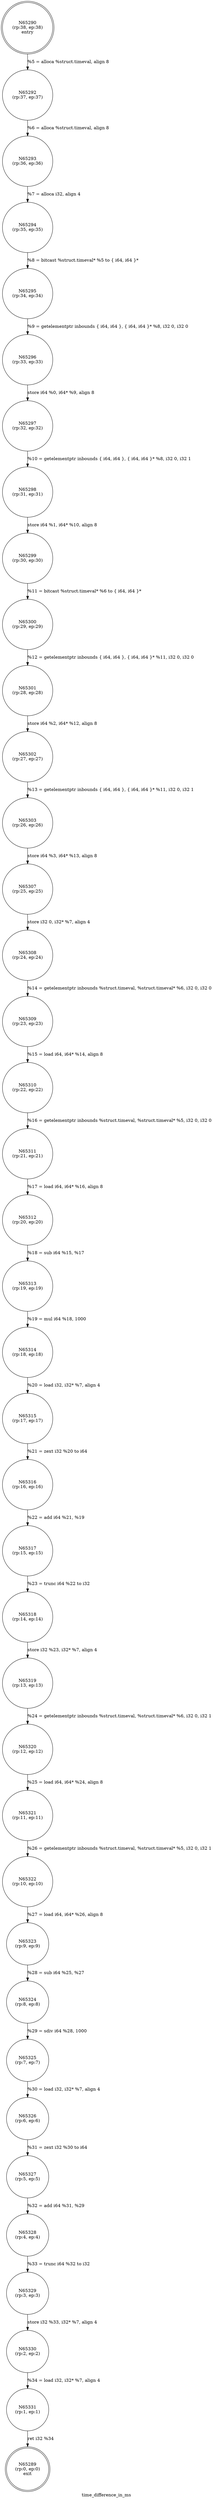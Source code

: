 digraph time_difference_in_ms {
label="time_difference_in_ms"
65289 [label="N65289\n(rp:0, ep:0)\nexit", shape="doublecircle"]
65290 [label="N65290\n(rp:38, ep:38)\nentry", shape="doublecircle"]
65290 -> 65292 [label="%5 = alloca %struct.timeval, align 8"]
65292 [label="N65292\n(rp:37, ep:37)", shape="circle"]
65292 -> 65293 [label="%6 = alloca %struct.timeval, align 8"]
65293 [label="N65293\n(rp:36, ep:36)", shape="circle"]
65293 -> 65294 [label="%7 = alloca i32, align 4"]
65294 [label="N65294\n(rp:35, ep:35)", shape="circle"]
65294 -> 65295 [label="%8 = bitcast %struct.timeval* %5 to { i64, i64 }*"]
65295 [label="N65295\n(rp:34, ep:34)", shape="circle"]
65295 -> 65296 [label="%9 = getelementptr inbounds { i64, i64 }, { i64, i64 }* %8, i32 0, i32 0"]
65296 [label="N65296\n(rp:33, ep:33)", shape="circle"]
65296 -> 65297 [label="store i64 %0, i64* %9, align 8"]
65297 [label="N65297\n(rp:32, ep:32)", shape="circle"]
65297 -> 65298 [label="%10 = getelementptr inbounds { i64, i64 }, { i64, i64 }* %8, i32 0, i32 1"]
65298 [label="N65298\n(rp:31, ep:31)", shape="circle"]
65298 -> 65299 [label="store i64 %1, i64* %10, align 8"]
65299 [label="N65299\n(rp:30, ep:30)", shape="circle"]
65299 -> 65300 [label="%11 = bitcast %struct.timeval* %6 to { i64, i64 }*"]
65300 [label="N65300\n(rp:29, ep:29)", shape="circle"]
65300 -> 65301 [label="%12 = getelementptr inbounds { i64, i64 }, { i64, i64 }* %11, i32 0, i32 0"]
65301 [label="N65301\n(rp:28, ep:28)", shape="circle"]
65301 -> 65302 [label="store i64 %2, i64* %12, align 8"]
65302 [label="N65302\n(rp:27, ep:27)", shape="circle"]
65302 -> 65303 [label="%13 = getelementptr inbounds { i64, i64 }, { i64, i64 }* %11, i32 0, i32 1"]
65303 [label="N65303\n(rp:26, ep:26)", shape="circle"]
65303 -> 65307 [label="store i64 %3, i64* %13, align 8"]
65307 [label="N65307\n(rp:25, ep:25)", shape="circle"]
65307 -> 65308 [label="store i32 0, i32* %7, align 4"]
65308 [label="N65308\n(rp:24, ep:24)", shape="circle"]
65308 -> 65309 [label="%14 = getelementptr inbounds %struct.timeval, %struct.timeval* %6, i32 0, i32 0"]
65309 [label="N65309\n(rp:23, ep:23)", shape="circle"]
65309 -> 65310 [label="%15 = load i64, i64* %14, align 8"]
65310 [label="N65310\n(rp:22, ep:22)", shape="circle"]
65310 -> 65311 [label="%16 = getelementptr inbounds %struct.timeval, %struct.timeval* %5, i32 0, i32 0"]
65311 [label="N65311\n(rp:21, ep:21)", shape="circle"]
65311 -> 65312 [label="%17 = load i64, i64* %16, align 8"]
65312 [label="N65312\n(rp:20, ep:20)", shape="circle"]
65312 -> 65313 [label="%18 = sub i64 %15, %17"]
65313 [label="N65313\n(rp:19, ep:19)", shape="circle"]
65313 -> 65314 [label="%19 = mul i64 %18, 1000"]
65314 [label="N65314\n(rp:18, ep:18)", shape="circle"]
65314 -> 65315 [label="%20 = load i32, i32* %7, align 4"]
65315 [label="N65315\n(rp:17, ep:17)", shape="circle"]
65315 -> 65316 [label="%21 = zext i32 %20 to i64"]
65316 [label="N65316\n(rp:16, ep:16)", shape="circle"]
65316 -> 65317 [label="%22 = add i64 %21, %19"]
65317 [label="N65317\n(rp:15, ep:15)", shape="circle"]
65317 -> 65318 [label="%23 = trunc i64 %22 to i32"]
65318 [label="N65318\n(rp:14, ep:14)", shape="circle"]
65318 -> 65319 [label="store i32 %23, i32* %7, align 4"]
65319 [label="N65319\n(rp:13, ep:13)", shape="circle"]
65319 -> 65320 [label="%24 = getelementptr inbounds %struct.timeval, %struct.timeval* %6, i32 0, i32 1"]
65320 [label="N65320\n(rp:12, ep:12)", shape="circle"]
65320 -> 65321 [label="%25 = load i64, i64* %24, align 8"]
65321 [label="N65321\n(rp:11, ep:11)", shape="circle"]
65321 -> 65322 [label="%26 = getelementptr inbounds %struct.timeval, %struct.timeval* %5, i32 0, i32 1"]
65322 [label="N65322\n(rp:10, ep:10)", shape="circle"]
65322 -> 65323 [label="%27 = load i64, i64* %26, align 8"]
65323 [label="N65323\n(rp:9, ep:9)", shape="circle"]
65323 -> 65324 [label="%28 = sub i64 %25, %27"]
65324 [label="N65324\n(rp:8, ep:8)", shape="circle"]
65324 -> 65325 [label="%29 = sdiv i64 %28, 1000"]
65325 [label="N65325\n(rp:7, ep:7)", shape="circle"]
65325 -> 65326 [label="%30 = load i32, i32* %7, align 4"]
65326 [label="N65326\n(rp:6, ep:6)", shape="circle"]
65326 -> 65327 [label="%31 = zext i32 %30 to i64"]
65327 [label="N65327\n(rp:5, ep:5)", shape="circle"]
65327 -> 65328 [label="%32 = add i64 %31, %29"]
65328 [label="N65328\n(rp:4, ep:4)", shape="circle"]
65328 -> 65329 [label="%33 = trunc i64 %32 to i32"]
65329 [label="N65329\n(rp:3, ep:3)", shape="circle"]
65329 -> 65330 [label="store i32 %33, i32* %7, align 4"]
65330 [label="N65330\n(rp:2, ep:2)", shape="circle"]
65330 -> 65331 [label="%34 = load i32, i32* %7, align 4"]
65331 [label="N65331\n(rp:1, ep:1)", shape="circle"]
65331 -> 65289 [label="ret i32 %34"]
}
